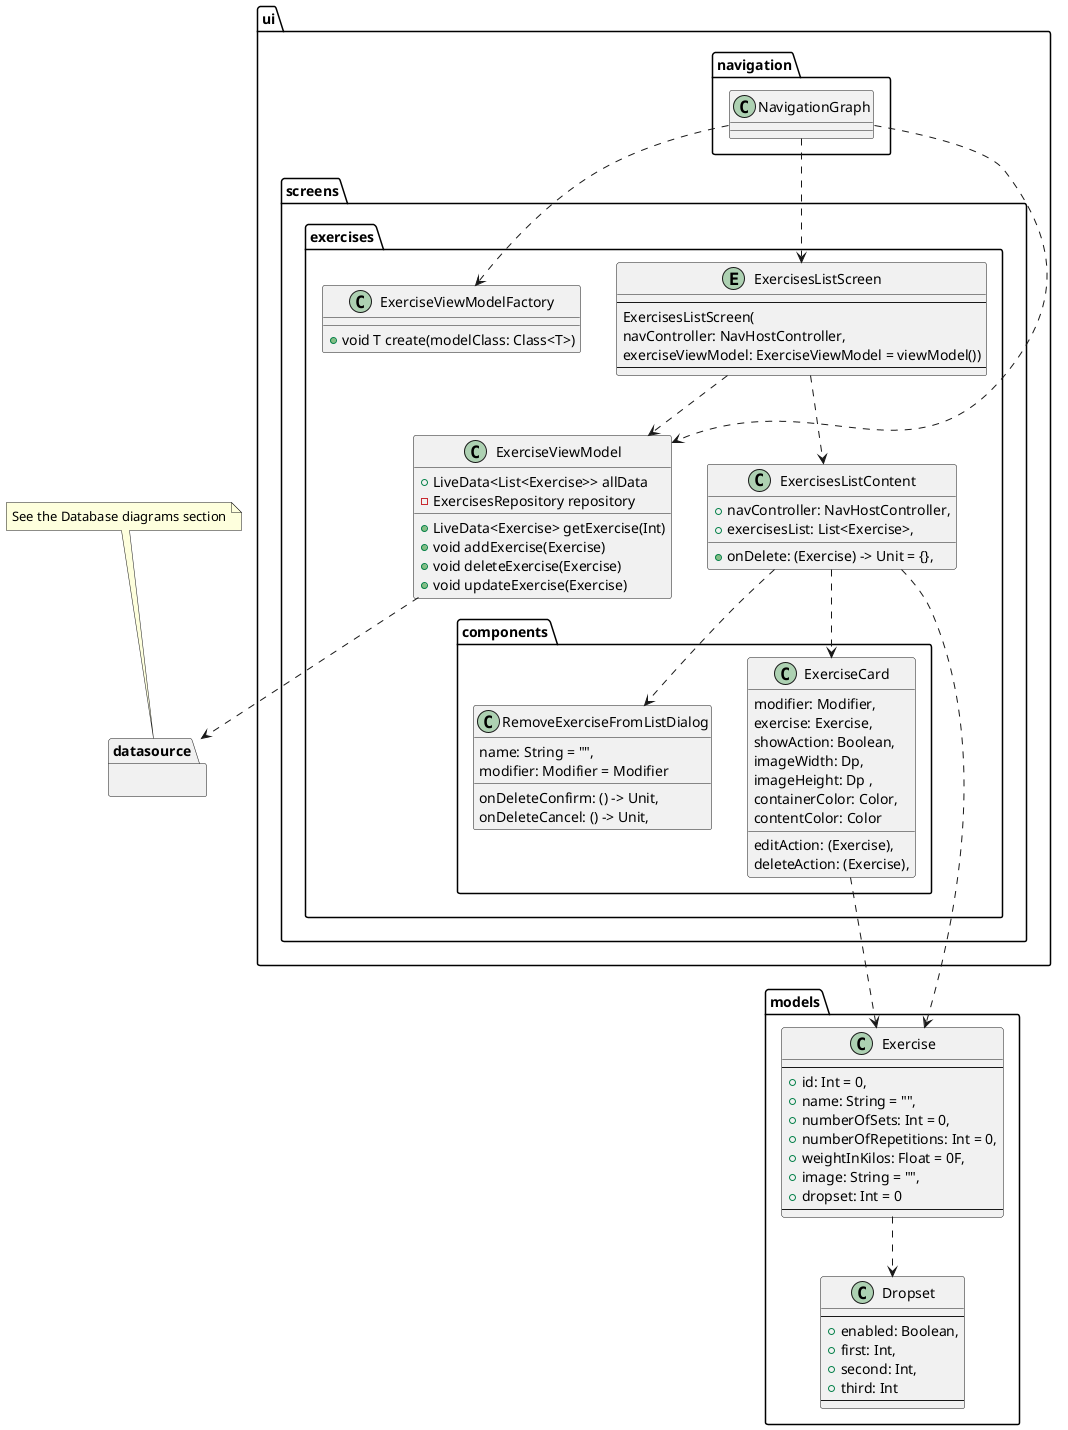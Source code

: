 @startuml
page 2x2
skinparam pageMargin 10
skinparam pageExternalColor gray
skinparam pageBorderColor black
skinparam groupInheritance 2



namespace datasource {
}

namespace models {
    class Dropset {
    --
    + enabled: Boolean,
    + first: Int,
    + second: Int,
    + third: Int
    --
    }

    class Exercise {
    --
    + id: Int = 0,
    + name: String = "",
    + numberOfSets: Int = 0,
    + numberOfRepetitions: Int = 0,
    + weightInKilos: Float = 0F,
    + image: String = "",
    + dropset: Int = 0
    --
    }
}


namespace ui.screens.exercises {
    entity ExercisesListScreen {
    --
    ExercisesListScreen(
    navController: NavHostController,
    exerciseViewModel: ExerciseViewModel = viewModel())
    --
    }

   class ExerciseViewModel {
   + LiveData<List<Exercise>> allData
   - ExercisesRepository repository
   + LiveData<Exercise> getExercise(Int)
   + void addExercise(Exercise)
   + void deleteExercise(Exercise)
   + void updateExercise(Exercise)
   }

   class ExerciseViewModelFactory {
   + void T create(modelClass: Class<T>)
   }

   class ExercisesListContent {
   + navController: NavHostController,
   + exercisesList: List<Exercise>,
   + onDelete: (Exercise) -> Unit = {},
   }
}

namespace ui.screens.exercises.components {
    class ExerciseCard {
       modifier: Modifier,
        exercise: Exercise,
        editAction: (Exercise),
        deleteAction: (Exercise),
        showAction: Boolean,
        imageWidth: Dp,
        imageHeight: Dp ,
        containerColor: Color,
        contentColor: Color
    }
    class RemoveExerciseFromListDialog {
        name: String = "",
        onDeleteConfirm: () -> Unit,
        onDeleteCancel: () -> Unit,
        modifier: Modifier = Modifier
    }
}


'each screen uses components in ui
ui.navigation.NavigationGraph ..> ui.screens.exercises.ExercisesListScreen
ui.navigation.NavigationGraph ..> ui.screens.exercises.ExerciseViewModel
ui.navigation.NavigationGraph ..> ui.screens.exercises.ExerciseViewModelFactory

ui.screens.exercises.ExercisesListContent ..> models.Exercise
ui.screens.exercises.components.ExerciseCard ..> models.Exercise
models.Exercise ..> models.Dropset

ui.screens.exercises.ExercisesListScreen ..> ui.screens.exercises.ExerciseViewModel

ui.screens.exercises.ExerciseViewModel ..> datasource
note top of datasource: See the Database diagrams section

ui.screens.exercises.ExercisesListContent ..> ui.screens.exercises.components.ExerciseCard
ui.screens.exercises.ExercisesListContent ..> ui.screens.exercises.components.RemoveExerciseFromListDialog
ui.screens.exercises.ExercisesListScreen ..> ui.screens.exercises.ExercisesListContent

'asdasd

@enduml